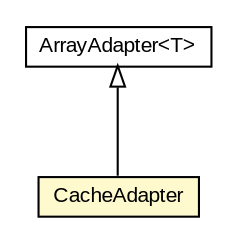 #!/usr/local/bin/dot
#
# Class diagram 
# Generated by UMLGraph version R5_6-24-gf6e263 (http://www.umlgraph.org/)
#

digraph G {
	edge [fontname="arial",fontsize=10,labelfontname="arial",labelfontsize=10];
	node [fontname="arial",fontsize=10,shape=plaintext];
	nodesep=0.25;
	ranksep=0.5;
	// org.osmdroid.debug.browser.CacheAdapter
	c11969 [label=<<table title="org.osmdroid.debug.browser.CacheAdapter" border="0" cellborder="1" cellspacing="0" cellpadding="2" port="p" bgcolor="lemonChiffon" href="./CacheAdapter.html">
		<tr><td><table border="0" cellspacing="0" cellpadding="1">
<tr><td align="center" balign="center"> CacheAdapter </td></tr>
		</table></td></tr>
		</table>>, URL="./CacheAdapter.html", fontname="arial", fontcolor="black", fontsize=10.0];
	//org.osmdroid.debug.browser.CacheAdapter extends android.widget.ArrayAdapter
	c12167:p -> c11969:p [dir=back,arrowtail=empty];
	// android.widget.ArrayAdapter<T>
	c12167 [label=<<table title="android.widget.ArrayAdapter" border="0" cellborder="1" cellspacing="0" cellpadding="2" port="p" href="http://java.sun.com/j2se/1.4.2/docs/api/android/widget/ArrayAdapter.html">
		<tr><td><table border="0" cellspacing="0" cellpadding="1">
<tr><td align="center" balign="center"> ArrayAdapter&lt;T&gt; </td></tr>
		</table></td></tr>
		</table>>, URL="http://java.sun.com/j2se/1.4.2/docs/api/android/widget/ArrayAdapter.html", fontname="arial", fontcolor="black", fontsize=10.0];
}

